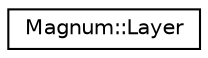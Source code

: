digraph "圖形化之類別階層"
{
  edge [fontname="Helvetica",fontsize="10",labelfontname="Helvetica",labelfontsize="10"];
  node [fontname="Helvetica",fontsize="10",shape=record];
  rankdir="LR";
  Node1 [label="Magnum::Layer",height=0.2,width=0.4,color="black", fillcolor="white", style="filled",URL="$class_magnum_1_1_layer.html"];
}
